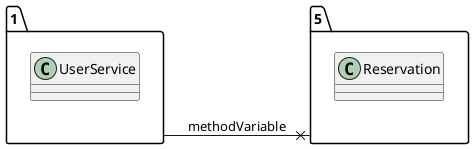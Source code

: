 @startuml 
allow_mixing
left to right direction
package "1"{
class UserService

}
package "5"{
class Reservation

}
"1" --x "5":methodVariable
@enduml